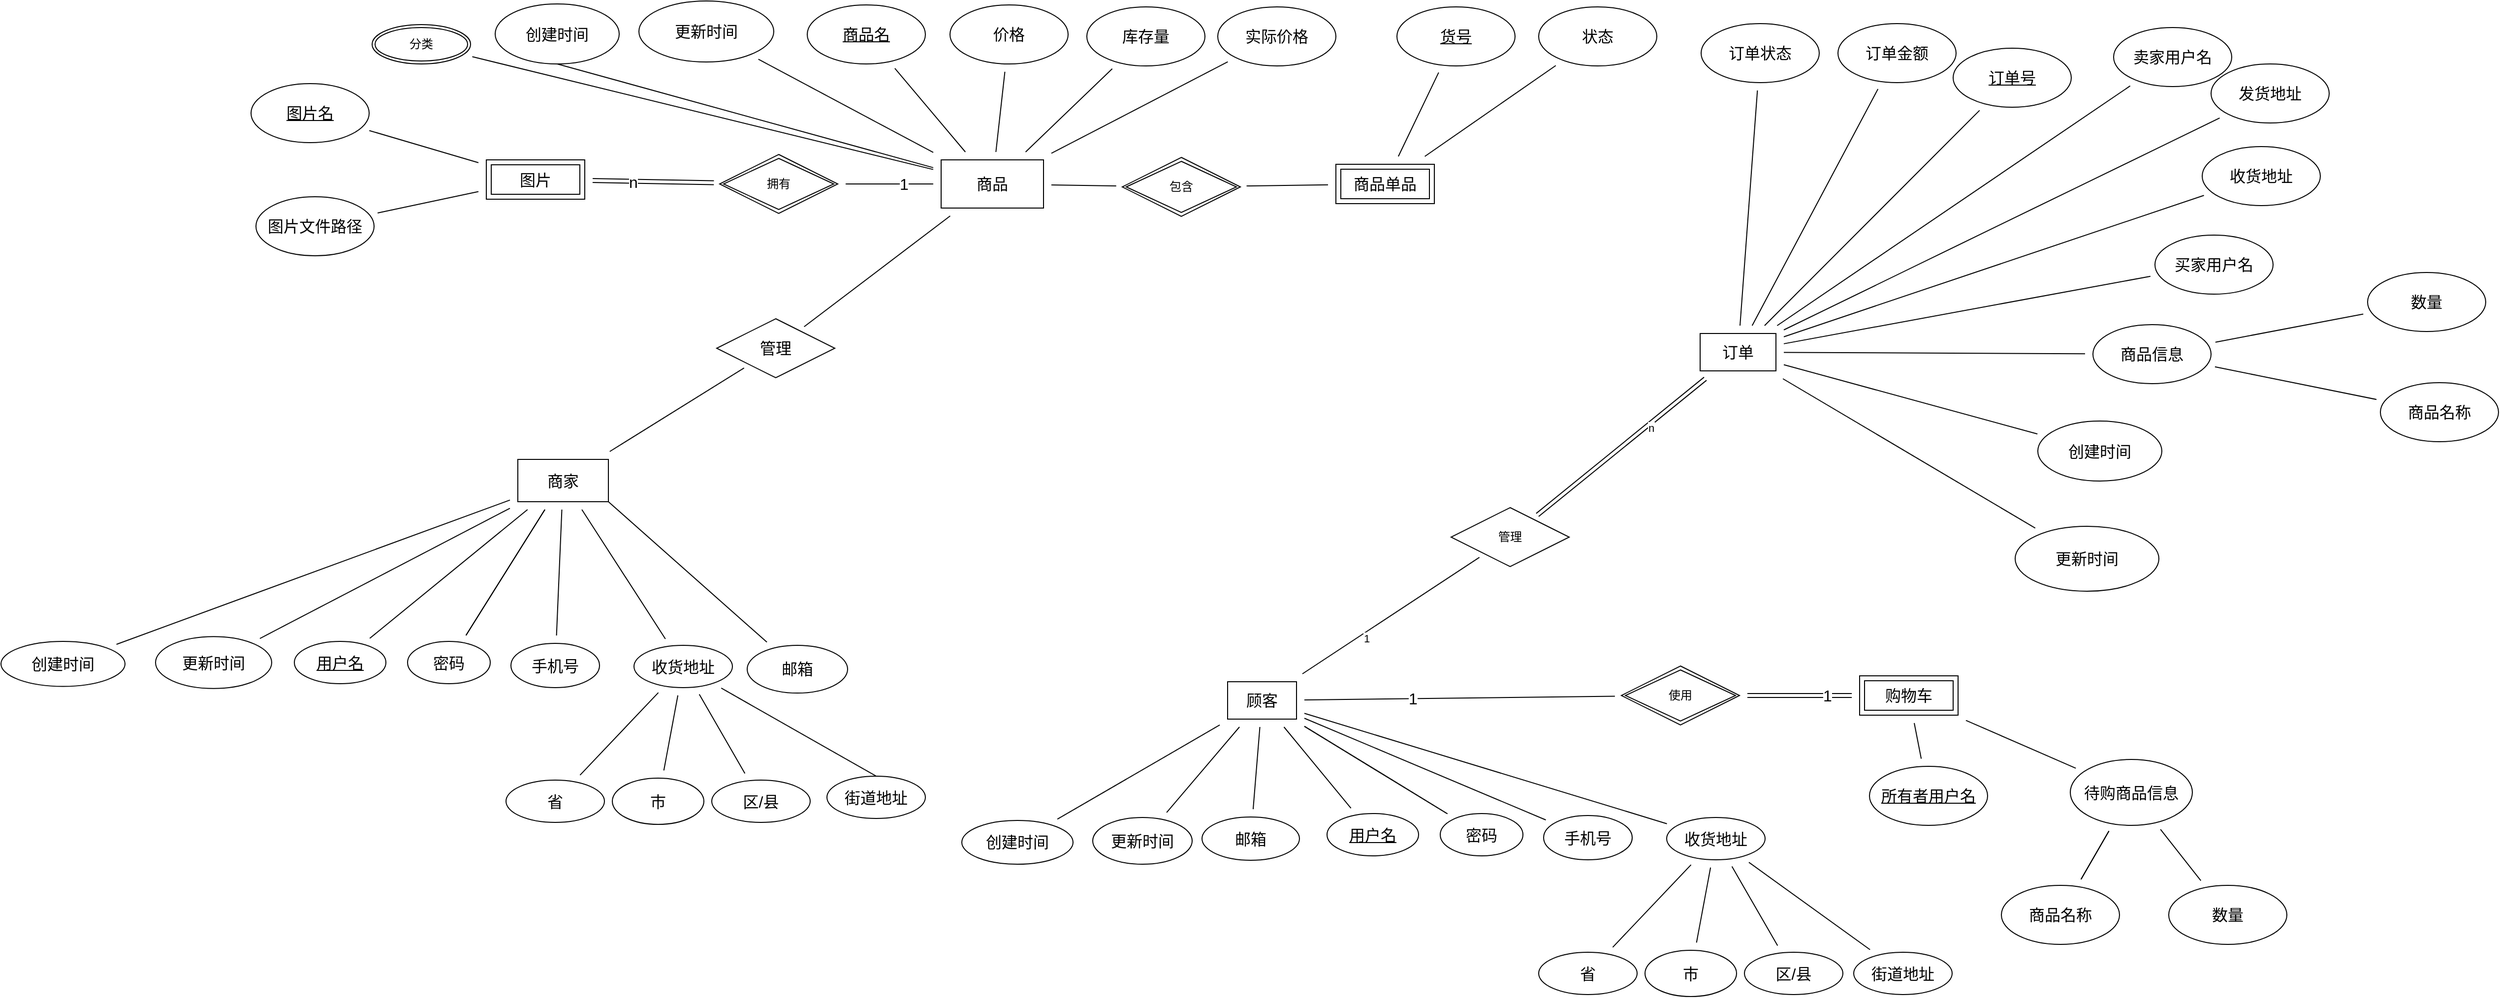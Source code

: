 <mxfile version="20.5.3" type="github">
  <diagram id="BOre7gkhwZPCpXYbug6-" name="第 1 页">
    <mxGraphModel dx="3569" dy="2564" grid="0" gridSize="10" guides="1" tooltips="1" connect="1" arrows="1" fold="1" page="0" pageScale="1" pageWidth="3300" pageHeight="4681" math="0" shadow="0">
      <root>
        <mxCell id="0" />
        <mxCell id="1" parent="0" />
        <mxCell id="WfKO5eO7l7fBKgTfZoRR-6" value="" style="edgeStyle=none;curved=1;rounded=0;orthogonalLoop=1;jettySize=auto;html=1;fontSize=16;endArrow=none;startSize=14;endSize=14;sourcePerimeterSpacing=8;targetPerimeterSpacing=8;endFill=0;" parent="1" source="ZdJB38YBU0CB17zyYlZN-1" target="WfKO5eO7l7fBKgTfZoRR-5" edge="1">
          <mxGeometry relative="1" as="geometry" />
        </mxCell>
        <mxCell id="WfKO5eO7l7fBKgTfZoRR-10" value="" style="edgeStyle=none;curved=1;rounded=0;orthogonalLoop=1;jettySize=auto;html=1;fontSize=16;endArrow=none;endFill=0;startSize=14;endSize=14;sourcePerimeterSpacing=8;targetPerimeterSpacing=8;" parent="1" source="ZdJB38YBU0CB17zyYlZN-1" target="WfKO5eO7l7fBKgTfZoRR-9" edge="1">
          <mxGeometry relative="1" as="geometry" />
        </mxCell>
        <mxCell id="WfKO5eO7l7fBKgTfZoRR-13" value="" style="edgeStyle=none;curved=1;rounded=0;orthogonalLoop=1;jettySize=auto;html=1;fontSize=16;endArrow=none;endFill=0;startSize=14;endSize=14;sourcePerimeterSpacing=8;targetPerimeterSpacing=8;" parent="1" source="ZdJB38YBU0CB17zyYlZN-1" target="WfKO5eO7l7fBKgTfZoRR-9" edge="1">
          <mxGeometry relative="1" as="geometry" />
        </mxCell>
        <mxCell id="WfKO5eO7l7fBKgTfZoRR-28" value="" style="edgeStyle=none;curved=1;rounded=0;orthogonalLoop=1;jettySize=auto;html=1;fontSize=16;endArrow=none;endFill=0;startSize=14;endSize=14;sourcePerimeterSpacing=8;targetPerimeterSpacing=8;" parent="1" source="ZdJB38YBU0CB17zyYlZN-1" target="WfKO5eO7l7fBKgTfZoRR-27" edge="1">
          <mxGeometry relative="1" as="geometry" />
        </mxCell>
        <mxCell id="WfKO5eO7l7fBKgTfZoRR-48" style="edgeStyle=none;curved=1;rounded=0;orthogonalLoop=1;jettySize=auto;html=1;fontSize=16;endArrow=none;endFill=0;startSize=14;endSize=14;sourcePerimeterSpacing=8;targetPerimeterSpacing=8;" parent="1" source="ZdJB38YBU0CB17zyYlZN-1" target="8uNDc5nU4BZM-pc_ALD8-1" edge="1">
          <mxGeometry relative="1" as="geometry">
            <mxPoint x="891.053" y="-280.411" as="targetPoint" />
          </mxGeometry>
        </mxCell>
        <mxCell id="WfKO5eO7l7fBKgTfZoRR-50" value="1" style="edgeLabel;html=1;align=center;verticalAlign=middle;resizable=0;points=[];fontSize=16;" parent="WfKO5eO7l7fBKgTfZoRR-48" vertex="1" connectable="0">
          <mxGeometry x="-0.306" relative="1" as="geometry">
            <mxPoint as="offset" />
          </mxGeometry>
        </mxCell>
        <mxCell id="WfKO5eO7l7fBKgTfZoRR-97" value="" style="edgeStyle=none;curved=1;rounded=0;orthogonalLoop=1;jettySize=auto;html=1;fontSize=16;endArrow=none;endFill=0;startSize=14;endSize=14;sourcePerimeterSpacing=8;targetPerimeterSpacing=8;" parent="1" source="ZdJB38YBU0CB17zyYlZN-1" target="WfKO5eO7l7fBKgTfZoRR-96" edge="1">
          <mxGeometry relative="1" as="geometry" />
        </mxCell>
        <mxCell id="WfKO5eO7l7fBKgTfZoRR-112" style="edgeStyle=none;curved=1;rounded=0;orthogonalLoop=1;jettySize=auto;html=1;fontSize=16;endArrow=none;endFill=0;startSize=14;endSize=14;sourcePerimeterSpacing=8;targetPerimeterSpacing=8;" parent="1" source="ZdJB38YBU0CB17zyYlZN-1" target="WfKO5eO7l7fBKgTfZoRR-105" edge="1">
          <mxGeometry relative="1" as="geometry" />
        </mxCell>
        <mxCell id="WfKO5eO7l7fBKgTfZoRR-113" style="edgeStyle=none;curved=1;rounded=0;orthogonalLoop=1;jettySize=auto;html=1;fontSize=16;endArrow=none;endFill=0;startSize=14;endSize=14;sourcePerimeterSpacing=8;targetPerimeterSpacing=8;" parent="1" source="ZdJB38YBU0CB17zyYlZN-1" target="WfKO5eO7l7fBKgTfZoRR-104" edge="1">
          <mxGeometry relative="1" as="geometry" />
        </mxCell>
        <mxCell id="8uNDc5nU4BZM-pc_ALD8-7" style="edgeStyle=none;curved=1;rounded=0;orthogonalLoop=1;jettySize=auto;html=1;endArrow=none;endFill=0;startSize=14;endSize=14;sourcePerimeterSpacing=8;targetPerimeterSpacing=8;" edge="1" parent="1" source="ZdJB38YBU0CB17zyYlZN-1" target="8uNDc5nU4BZM-pc_ALD8-6">
          <mxGeometry relative="1" as="geometry" />
        </mxCell>
        <mxCell id="8uNDc5nU4BZM-pc_ALD8-9" value="1" style="edgeLabel;html=1;align=center;verticalAlign=middle;resizable=0;points=[];" vertex="1" connectable="0" parent="8uNDc5nU4BZM-pc_ALD8-7">
          <mxGeometry x="-0.31" y="-4" relative="1" as="geometry">
            <mxPoint y="1" as="offset" />
          </mxGeometry>
        </mxCell>
        <mxCell id="ZdJB38YBU0CB17zyYlZN-1" value="&lt;font style=&quot;font-size: 16px;&quot;&gt;顾客&lt;/font&gt;" style="rounded=0;whiteSpace=wrap;html=1;" parent="1" vertex="1">
          <mxGeometry x="468" y="-296" width="70" height="38" as="geometry" />
        </mxCell>
        <mxCell id="WfKO5eO7l7fBKgTfZoRR-5" value="&lt;u&gt;用户名&lt;/u&gt;" style="ellipse;whiteSpace=wrap;html=1;fontSize=16;" parent="1" vertex="1">
          <mxGeometry x="569" y="-162" width="93" height="43" as="geometry" />
        </mxCell>
        <mxCell id="WfKO5eO7l7fBKgTfZoRR-9" value="密码" style="ellipse;whiteSpace=wrap;html=1;fontSize=16;" parent="1" vertex="1">
          <mxGeometry x="684" y="-162" width="84" height="43" as="geometry" />
        </mxCell>
        <mxCell id="WfKO5eO7l7fBKgTfZoRR-18" style="edgeStyle=none;curved=1;rounded=0;orthogonalLoop=1;jettySize=auto;html=1;fontSize=16;endArrow=none;endFill=0;startSize=14;endSize=14;sourcePerimeterSpacing=8;targetPerimeterSpacing=8;" parent="1" source="WfKO5eO7l7fBKgTfZoRR-14" target="WfKO5eO7l7fBKgTfZoRR-17" edge="1">
          <mxGeometry relative="1" as="geometry" />
        </mxCell>
        <mxCell id="WfKO5eO7l7fBKgTfZoRR-22" value="" style="edgeStyle=none;curved=1;rounded=0;orthogonalLoop=1;jettySize=auto;html=1;fontSize=16;endArrow=none;endFill=0;startSize=14;endSize=14;sourcePerimeterSpacing=8;targetPerimeterSpacing=8;" parent="1" source="WfKO5eO7l7fBKgTfZoRR-14" target="WfKO5eO7l7fBKgTfZoRR-21" edge="1">
          <mxGeometry relative="1" as="geometry" />
        </mxCell>
        <mxCell id="WfKO5eO7l7fBKgTfZoRR-24" style="edgeStyle=none;curved=1;rounded=0;orthogonalLoop=1;jettySize=auto;html=1;fontSize=16;endArrow=none;endFill=0;startSize=14;endSize=14;sourcePerimeterSpacing=8;targetPerimeterSpacing=8;" parent="1" source="WfKO5eO7l7fBKgTfZoRR-14" target="WfKO5eO7l7fBKgTfZoRR-23" edge="1">
          <mxGeometry relative="1" as="geometry" />
        </mxCell>
        <mxCell id="WfKO5eO7l7fBKgTfZoRR-26" style="edgeStyle=none;curved=1;rounded=0;orthogonalLoop=1;jettySize=auto;html=1;fontSize=16;endArrow=none;endFill=0;startSize=14;endSize=14;sourcePerimeterSpacing=8;targetPerimeterSpacing=8;" parent="1" source="WfKO5eO7l7fBKgTfZoRR-14" target="WfKO5eO7l7fBKgTfZoRR-25" edge="1">
          <mxGeometry relative="1" as="geometry" />
        </mxCell>
        <mxCell id="WfKO5eO7l7fBKgTfZoRR-14" value="收货地址" style="ellipse;whiteSpace=wrap;html=1;fontSize=16;" parent="1" vertex="1">
          <mxGeometry x="914" y="-158" width="100" height="43" as="geometry" />
        </mxCell>
        <mxCell id="WfKO5eO7l7fBKgTfZoRR-16" value="" style="edgeStyle=none;orthogonalLoop=1;jettySize=auto;html=1;rounded=0;fontSize=16;endArrow=none;endFill=0;startSize=14;endSize=14;sourcePerimeterSpacing=8;targetPerimeterSpacing=8;curved=1;" parent="1" source="ZdJB38YBU0CB17zyYlZN-1" target="WfKO5eO7l7fBKgTfZoRR-14" edge="1">
          <mxGeometry width="140" relative="1" as="geometry">
            <mxPoint x="647" y="-185" as="sourcePoint" />
            <mxPoint x="787" y="-185" as="targetPoint" />
            <Array as="points" />
          </mxGeometry>
        </mxCell>
        <mxCell id="WfKO5eO7l7fBKgTfZoRR-17" value="省" style="ellipse;whiteSpace=wrap;html=1;fontSize=16;" parent="1" vertex="1">
          <mxGeometry x="784" y="-21" width="100" height="43" as="geometry" />
        </mxCell>
        <mxCell id="WfKO5eO7l7fBKgTfZoRR-21" value="市" style="ellipse;whiteSpace=wrap;html=1;fontSize=16;" parent="1" vertex="1">
          <mxGeometry x="892" y="-23" width="93" height="47" as="geometry" />
        </mxCell>
        <mxCell id="WfKO5eO7l7fBKgTfZoRR-23" value="区/县" style="ellipse;whiteSpace=wrap;html=1;fontSize=16;" parent="1" vertex="1">
          <mxGeometry x="993" y="-21" width="100" height="43" as="geometry" />
        </mxCell>
        <mxCell id="WfKO5eO7l7fBKgTfZoRR-25" value="街道地址" style="ellipse;whiteSpace=wrap;html=1;fontSize=16;" parent="1" vertex="1">
          <mxGeometry x="1104" y="-21" width="100" height="43" as="geometry" />
        </mxCell>
        <mxCell id="WfKO5eO7l7fBKgTfZoRR-27" value="手机号" style="ellipse;whiteSpace=wrap;html=1;fontSize=16;" parent="1" vertex="1">
          <mxGeometry x="789" y="-160" width="90" height="45" as="geometry" />
        </mxCell>
        <mxCell id="WfKO5eO7l7fBKgTfZoRR-32" value="" style="edgeStyle=none;curved=1;rounded=0;orthogonalLoop=1;jettySize=auto;html=1;fontSize=16;endArrow=none;endFill=0;startSize=14;endSize=14;sourcePerimeterSpacing=8;targetPerimeterSpacing=8;" parent="1" source="WfKO5eO7l7fBKgTfZoRR-46" target="WfKO5eO7l7fBKgTfZoRR-31" edge="1">
          <mxGeometry relative="1" as="geometry">
            <mxPoint x="1268.475" y="-260" as="sourcePoint" />
          </mxGeometry>
        </mxCell>
        <mxCell id="WfKO5eO7l7fBKgTfZoRR-37" value="" style="edgeStyle=none;curved=1;rounded=0;orthogonalLoop=1;jettySize=auto;html=1;fontSize=16;endArrow=none;endFill=0;startSize=14;endSize=14;sourcePerimeterSpacing=8;targetPerimeterSpacing=8;" parent="1" source="WfKO5eO7l7fBKgTfZoRR-31" target="WfKO5eO7l7fBKgTfZoRR-36" edge="1">
          <mxGeometry relative="1" as="geometry" />
        </mxCell>
        <mxCell id="WfKO5eO7l7fBKgTfZoRR-38" value="" style="edgeStyle=none;curved=1;rounded=0;orthogonalLoop=1;jettySize=auto;html=1;fontSize=16;endArrow=none;endFill=0;startSize=14;endSize=14;sourcePerimeterSpacing=8;targetPerimeterSpacing=8;" parent="1" source="WfKO5eO7l7fBKgTfZoRR-31" target="WfKO5eO7l7fBKgTfZoRR-36" edge="1">
          <mxGeometry relative="1" as="geometry" />
        </mxCell>
        <mxCell id="WfKO5eO7l7fBKgTfZoRR-40" value="" style="edgeStyle=none;curved=1;rounded=0;orthogonalLoop=1;jettySize=auto;html=1;fontSize=16;endArrow=none;endFill=0;startSize=14;endSize=14;sourcePerimeterSpacing=8;targetPerimeterSpacing=8;" parent="1" source="WfKO5eO7l7fBKgTfZoRR-31" target="WfKO5eO7l7fBKgTfZoRR-39" edge="1">
          <mxGeometry relative="1" as="geometry" />
        </mxCell>
        <mxCell id="WfKO5eO7l7fBKgTfZoRR-31" value="待购商品信息" style="ellipse;whiteSpace=wrap;html=1;fontSize=16;" parent="1" vertex="1">
          <mxGeometry x="1324" y="-217" width="124" height="67" as="geometry" />
        </mxCell>
        <mxCell id="WfKO5eO7l7fBKgTfZoRR-35" value="" style="edgeStyle=none;curved=1;rounded=0;orthogonalLoop=1;jettySize=auto;html=1;fontSize=16;endArrow=none;endFill=0;startSize=14;endSize=14;sourcePerimeterSpacing=8;targetPerimeterSpacing=8;" parent="1" source="WfKO5eO7l7fBKgTfZoRR-33" target="WfKO5eO7l7fBKgTfZoRR-34" edge="1">
          <mxGeometry relative="1" as="geometry" />
        </mxCell>
        <mxCell id="WfKO5eO7l7fBKgTfZoRR-42" value="" style="edgeStyle=none;curved=1;rounded=0;orthogonalLoop=1;jettySize=auto;html=1;fontSize=16;endArrow=none;endFill=0;startSize=14;endSize=14;sourcePerimeterSpacing=8;targetPerimeterSpacing=8;" parent="1" source="WfKO5eO7l7fBKgTfZoRR-33" target="WfKO5eO7l7fBKgTfZoRR-41" edge="1">
          <mxGeometry relative="1" as="geometry" />
        </mxCell>
        <mxCell id="WfKO5eO7l7fBKgTfZoRR-44" value="" style="edgeStyle=none;curved=1;rounded=0;orthogonalLoop=1;jettySize=auto;html=1;fontSize=16;endArrow=none;endFill=0;startSize=14;endSize=14;sourcePerimeterSpacing=8;targetPerimeterSpacing=8;" parent="1" source="WfKO5eO7l7fBKgTfZoRR-33" target="WfKO5eO7l7fBKgTfZoRR-43" edge="1">
          <mxGeometry relative="1" as="geometry" />
        </mxCell>
        <mxCell id="WfKO5eO7l7fBKgTfZoRR-114" style="edgeStyle=none;curved=1;rounded=0;orthogonalLoop=1;jettySize=auto;html=1;fontSize=16;endArrow=none;endFill=0;startSize=14;endSize=14;sourcePerimeterSpacing=8;targetPerimeterSpacing=8;" parent="1" source="WfKO5eO7l7fBKgTfZoRR-33" target="WfKO5eO7l7fBKgTfZoRR-109" edge="1">
          <mxGeometry relative="1" as="geometry" />
        </mxCell>
        <mxCell id="WfKO5eO7l7fBKgTfZoRR-115" style="edgeStyle=none;curved=1;rounded=0;orthogonalLoop=1;jettySize=auto;html=1;entryX=0.5;entryY=1;entryDx=0;entryDy=0;fontSize=16;endArrow=none;endFill=0;startSize=14;endSize=14;sourcePerimeterSpacing=8;targetPerimeterSpacing=8;" parent="1" source="WfKO5eO7l7fBKgTfZoRR-33" target="WfKO5eO7l7fBKgTfZoRR-108" edge="1">
          <mxGeometry relative="1" as="geometry" />
        </mxCell>
        <mxCell id="WfKO5eO7l7fBKgTfZoRR-124" style="edgeStyle=none;curved=1;rounded=0;orthogonalLoop=1;jettySize=auto;html=1;fontSize=16;endArrow=none;endFill=0;startSize=14;endSize=14;sourcePerimeterSpacing=8;targetPerimeterSpacing=8;" parent="1" source="WfKO5eO7l7fBKgTfZoRR-33" target="8uNDc5nU4BZM-pc_ALD8-2" edge="1">
          <mxGeometry relative="1" as="geometry">
            <mxPoint x="61.728" y="-805.231" as="targetPoint" />
          </mxGeometry>
        </mxCell>
        <mxCell id="WfKO5eO7l7fBKgTfZoRR-131" value="1" style="edgeLabel;html=1;align=center;verticalAlign=middle;resizable=0;points=[];fontSize=16;" parent="WfKO5eO7l7fBKgTfZoRR-124" vertex="1" connectable="0">
          <mxGeometry x="-0.369" y="-9" relative="1" as="geometry">
            <mxPoint x="-2" y="9" as="offset" />
          </mxGeometry>
        </mxCell>
        <mxCell id="WfKO5eO7l7fBKgTfZoRR-138" style="edgeStyle=none;curved=1;rounded=0;orthogonalLoop=1;jettySize=auto;html=1;fontSize=16;endArrow=none;endFill=0;startSize=14;endSize=14;sourcePerimeterSpacing=8;targetPerimeterSpacing=8;" parent="1" source="WfKO5eO7l7fBKgTfZoRR-33" target="WfKO5eO7l7fBKgTfZoRR-137" edge="1">
          <mxGeometry relative="1" as="geometry" />
        </mxCell>
        <mxCell id="WfKO5eO7l7fBKgTfZoRR-140" style="edgeStyle=none;curved=1;rounded=0;orthogonalLoop=1;jettySize=auto;html=1;fontSize=16;endArrow=none;endFill=0;startSize=14;endSize=14;sourcePerimeterSpacing=8;targetPerimeterSpacing=8;" parent="1" source="WfKO5eO7l7fBKgTfZoRR-33" target="8uNDc5nU4BZM-pc_ALD8-3" edge="1">
          <mxGeometry relative="1" as="geometry">
            <mxPoint x="365.327" y="-799.3" as="targetPoint" />
          </mxGeometry>
        </mxCell>
        <mxCell id="WfKO5eO7l7fBKgTfZoRR-151" style="edgeStyle=none;curved=1;rounded=0;orthogonalLoop=1;jettySize=auto;html=1;fontSize=16;endArrow=none;endFill=0;sourcePerimeterSpacing=8;targetPerimeterSpacing=8;" parent="1" source="WfKO5eO7l7fBKgTfZoRR-33" target="WfKO5eO7l7fBKgTfZoRR-150" edge="1">
          <mxGeometry relative="1" as="geometry" />
        </mxCell>
        <mxCell id="WfKO5eO7l7fBKgTfZoRR-33" value="商品" style="rounded=0;whiteSpace=wrap;html=1;fontSize=16;" parent="1" vertex="1">
          <mxGeometry x="177" y="-826.5" width="104" height="49" as="geometry" />
        </mxCell>
        <mxCell id="WfKO5eO7l7fBKgTfZoRR-34" value="商品名" style="ellipse;whiteSpace=wrap;html=1;fontSize=16;fontStyle=4" parent="1" vertex="1">
          <mxGeometry x="41" y="-984" width="120" height="60" as="geometry" />
        </mxCell>
        <mxCell id="WfKO5eO7l7fBKgTfZoRR-36" value="商品名称" style="ellipse;whiteSpace=wrap;html=1;fontSize=16;" parent="1" vertex="1">
          <mxGeometry x="1254" y="-89" width="120" height="60" as="geometry" />
        </mxCell>
        <mxCell id="WfKO5eO7l7fBKgTfZoRR-39" value="数量" style="ellipse;whiteSpace=wrap;html=1;fontSize=16;" parent="1" vertex="1">
          <mxGeometry x="1424" y="-89" width="120" height="60" as="geometry" />
        </mxCell>
        <mxCell id="WfKO5eO7l7fBKgTfZoRR-41" value="价格" style="ellipse;whiteSpace=wrap;html=1;fontSize=16;" parent="1" vertex="1">
          <mxGeometry x="186" y="-984" width="120" height="60" as="geometry" />
        </mxCell>
        <mxCell id="WfKO5eO7l7fBKgTfZoRR-43" value="库存量" style="ellipse;whiteSpace=wrap;html=1;fontSize=16;" parent="1" vertex="1">
          <mxGeometry x="325" y="-982" width="120" height="60" as="geometry" />
        </mxCell>
        <mxCell id="WfKO5eO7l7fBKgTfZoRR-119" value="" style="edgeStyle=none;curved=1;rounded=0;orthogonalLoop=1;jettySize=auto;html=1;fontSize=16;endArrow=none;endFill=0;startSize=14;endSize=14;sourcePerimeterSpacing=8;targetPerimeterSpacing=8;" parent="1" source="WfKO5eO7l7fBKgTfZoRR-46" target="WfKO5eO7l7fBKgTfZoRR-118" edge="1">
          <mxGeometry relative="1" as="geometry" />
        </mxCell>
        <mxCell id="WfKO5eO7l7fBKgTfZoRR-46" value="购物车" style="shape=ext;margin=3;double=1;whiteSpace=wrap;html=1;align=center;fontSize=16;fillColor=#FFFFFF;" parent="1" vertex="1">
          <mxGeometry x="1110" y="-302" width="100" height="40" as="geometry" />
        </mxCell>
        <mxCell id="WfKO5eO7l7fBKgTfZoRR-49" style="edgeStyle=none;curved=1;rounded=0;orthogonalLoop=1;jettySize=auto;html=1;fontSize=16;endArrow=none;endFill=0;sourcePerimeterSpacing=8;targetPerimeterSpacing=8;shape=link;" parent="1" source="8uNDc5nU4BZM-pc_ALD8-1" target="WfKO5eO7l7fBKgTfZoRR-46" edge="1">
          <mxGeometry relative="1" as="geometry">
            <mxPoint x="1025.403" y="-281.334" as="sourcePoint" />
          </mxGeometry>
        </mxCell>
        <mxCell id="WfKO5eO7l7fBKgTfZoRR-51" value="1" style="edgeLabel;html=1;align=center;verticalAlign=middle;resizable=0;points=[];fontSize=16;" parent="WfKO5eO7l7fBKgTfZoRR-49" vertex="1" connectable="0">
          <mxGeometry x="0.532" relative="1" as="geometry">
            <mxPoint as="offset" />
          </mxGeometry>
        </mxCell>
        <mxCell id="WfKO5eO7l7fBKgTfZoRR-56" value="" style="edgeStyle=none;curved=1;rounded=0;orthogonalLoop=1;jettySize=auto;html=1;fontSize=16;endArrow=none;endFill=0;startSize=14;endSize=14;sourcePerimeterSpacing=8;targetPerimeterSpacing=8;" parent="1" source="WfKO5eO7l7fBKgTfZoRR-52" target="WfKO5eO7l7fBKgTfZoRR-55" edge="1">
          <mxGeometry relative="1" as="geometry" />
        </mxCell>
        <mxCell id="WfKO5eO7l7fBKgTfZoRR-77" value="" style="edgeStyle=none;curved=1;rounded=0;orthogonalLoop=1;jettySize=auto;html=1;fontSize=16;endArrow=none;endFill=0;startSize=14;endSize=14;sourcePerimeterSpacing=8;targetPerimeterSpacing=8;" parent="1" source="WfKO5eO7l7fBKgTfZoRR-52" target="WfKO5eO7l7fBKgTfZoRR-76" edge="1">
          <mxGeometry relative="1" as="geometry" />
        </mxCell>
        <mxCell id="WfKO5eO7l7fBKgTfZoRR-79" value="" style="edgeStyle=none;curved=1;rounded=0;orthogonalLoop=1;jettySize=auto;html=1;fontSize=16;endArrow=none;endFill=0;startSize=14;endSize=14;sourcePerimeterSpacing=8;targetPerimeterSpacing=8;" parent="1" source="WfKO5eO7l7fBKgTfZoRR-52" target="WfKO5eO7l7fBKgTfZoRR-78" edge="1">
          <mxGeometry relative="1" as="geometry" />
        </mxCell>
        <mxCell id="WfKO5eO7l7fBKgTfZoRR-81" value="" style="edgeStyle=none;curved=1;rounded=0;orthogonalLoop=1;jettySize=auto;html=1;fontSize=16;endArrow=none;endFill=0;startSize=14;endSize=14;sourcePerimeterSpacing=8;targetPerimeterSpacing=8;" parent="1" source="WfKO5eO7l7fBKgTfZoRR-52" target="WfKO5eO7l7fBKgTfZoRR-80" edge="1">
          <mxGeometry relative="1" as="geometry" />
        </mxCell>
        <mxCell id="WfKO5eO7l7fBKgTfZoRR-85" value="" style="edgeStyle=none;curved=1;rounded=0;orthogonalLoop=1;jettySize=auto;html=1;fontSize=16;endArrow=none;endFill=0;startSize=14;endSize=14;sourcePerimeterSpacing=8;targetPerimeterSpacing=8;" parent="1" source="WfKO5eO7l7fBKgTfZoRR-52" target="WfKO5eO7l7fBKgTfZoRR-84" edge="1">
          <mxGeometry relative="1" as="geometry" />
        </mxCell>
        <mxCell id="WfKO5eO7l7fBKgTfZoRR-88" style="edgeStyle=none;curved=1;rounded=0;orthogonalLoop=1;jettySize=auto;html=1;fontSize=16;endArrow=none;endFill=0;startSize=14;endSize=14;sourcePerimeterSpacing=8;targetPerimeterSpacing=8;" parent="1" source="WfKO5eO7l7fBKgTfZoRR-52" target="WfKO5eO7l7fBKgTfZoRR-87" edge="1">
          <mxGeometry relative="1" as="geometry" />
        </mxCell>
        <mxCell id="WfKO5eO7l7fBKgTfZoRR-99" style="edgeStyle=none;curved=1;rounded=0;orthogonalLoop=1;jettySize=auto;html=1;fontSize=16;endArrow=none;endFill=0;startSize=14;endSize=14;sourcePerimeterSpacing=8;targetPerimeterSpacing=8;" parent="1" source="WfKO5eO7l7fBKgTfZoRR-52" target="WfKO5eO7l7fBKgTfZoRR-98" edge="1">
          <mxGeometry relative="1" as="geometry" />
        </mxCell>
        <mxCell id="WfKO5eO7l7fBKgTfZoRR-101" value="" style="edgeStyle=none;curved=1;rounded=0;orthogonalLoop=1;jettySize=auto;html=1;fontSize=16;endArrow=none;endFill=0;startSize=14;endSize=14;sourcePerimeterSpacing=8;targetPerimeterSpacing=8;" parent="1" source="WfKO5eO7l7fBKgTfZoRR-52" target="WfKO5eO7l7fBKgTfZoRR-100" edge="1">
          <mxGeometry relative="1" as="geometry" />
        </mxCell>
        <mxCell id="WfKO5eO7l7fBKgTfZoRR-116" style="edgeStyle=none;curved=1;rounded=0;orthogonalLoop=1;jettySize=auto;html=1;fontSize=16;endArrow=none;endFill=0;startSize=14;endSize=14;sourcePerimeterSpacing=8;targetPerimeterSpacing=8;" parent="1" source="WfKO5eO7l7fBKgTfZoRR-52" target="WfKO5eO7l7fBKgTfZoRR-106" edge="1">
          <mxGeometry relative="1" as="geometry" />
        </mxCell>
        <mxCell id="WfKO5eO7l7fBKgTfZoRR-117" style="edgeStyle=none;curved=1;rounded=0;orthogonalLoop=1;jettySize=auto;html=1;fontSize=16;endArrow=none;endFill=0;startSize=14;endSize=14;sourcePerimeterSpacing=8;targetPerimeterSpacing=8;" parent="1" source="WfKO5eO7l7fBKgTfZoRR-52" target="WfKO5eO7l7fBKgTfZoRR-107" edge="1">
          <mxGeometry relative="1" as="geometry" />
        </mxCell>
        <mxCell id="8uNDc5nU4BZM-pc_ALD8-8" style="edgeStyle=none;curved=1;rounded=0;orthogonalLoop=1;jettySize=auto;html=1;endArrow=none;endFill=0;sourcePerimeterSpacing=8;targetPerimeterSpacing=8;shape=link;" edge="1" parent="1" source="WfKO5eO7l7fBKgTfZoRR-52" target="8uNDc5nU4BZM-pc_ALD8-6">
          <mxGeometry relative="1" as="geometry" />
        </mxCell>
        <mxCell id="8uNDc5nU4BZM-pc_ALD8-10" value="n" style="edgeLabel;html=1;align=center;verticalAlign=middle;resizable=0;points=[];" vertex="1" connectable="0" parent="8uNDc5nU4BZM-pc_ALD8-8">
          <mxGeometry x="-0.32" y="3" relative="1" as="geometry">
            <mxPoint as="offset" />
          </mxGeometry>
        </mxCell>
        <mxCell id="WfKO5eO7l7fBKgTfZoRR-52" value="订单" style="rounded=0;whiteSpace=wrap;html=1;fontSize=16;fillColor=#FFFFFF;" parent="1" vertex="1">
          <mxGeometry x="948" y="-650" width="77" height="38" as="geometry" />
        </mxCell>
        <mxCell id="WfKO5eO7l7fBKgTfZoRR-55" value="&lt;u&gt;订单号&lt;/u&gt;" style="ellipse;whiteSpace=wrap;html=1;fontSize=16;fillColor=#FFFFFF;" parent="1" vertex="1">
          <mxGeometry x="1205" y="-940" width="120" height="60" as="geometry" />
        </mxCell>
        <mxCell id="WfKO5eO7l7fBKgTfZoRR-95" style="edgeStyle=none;curved=1;rounded=0;orthogonalLoop=1;jettySize=auto;html=1;exitX=1;exitY=1;exitDx=0;exitDy=0;fontSize=16;endArrow=none;endFill=0;startSize=14;endSize=14;sourcePerimeterSpacing=8;targetPerimeterSpacing=8;" parent="1" source="WfKO5eO7l7fBKgTfZoRR-57" target="WfKO5eO7l7fBKgTfZoRR-94" edge="1">
          <mxGeometry relative="1" as="geometry" />
        </mxCell>
        <mxCell id="WfKO5eO7l7fBKgTfZoRR-110" style="edgeStyle=none;curved=1;rounded=0;orthogonalLoop=1;jettySize=auto;html=1;fontSize=16;endArrow=none;endFill=0;startSize=14;endSize=14;sourcePerimeterSpacing=8;targetPerimeterSpacing=8;" parent="1" source="WfKO5eO7l7fBKgTfZoRR-57" target="WfKO5eO7l7fBKgTfZoRR-103" edge="1">
          <mxGeometry relative="1" as="geometry" />
        </mxCell>
        <mxCell id="WfKO5eO7l7fBKgTfZoRR-111" style="edgeStyle=none;curved=1;rounded=0;orthogonalLoop=1;jettySize=auto;html=1;fontSize=16;endArrow=none;endFill=0;startSize=14;endSize=14;sourcePerimeterSpacing=8;targetPerimeterSpacing=8;" parent="1" source="WfKO5eO7l7fBKgTfZoRR-57" target="WfKO5eO7l7fBKgTfZoRR-102" edge="1">
          <mxGeometry relative="1" as="geometry" />
        </mxCell>
        <mxCell id="WfKO5eO7l7fBKgTfZoRR-57" value="商家" style="rounded=0;whiteSpace=wrap;html=1;fontSize=16;fillColor=#FFFFFF;" parent="1" vertex="1">
          <mxGeometry x="-253" y="-522" width="92" height="43" as="geometry" />
        </mxCell>
        <mxCell id="WfKO5eO7l7fBKgTfZoRR-58" value="" style="edgeStyle=none;curved=1;rounded=0;orthogonalLoop=1;jettySize=auto;html=1;fontSize=16;endArrow=none;startSize=14;endSize=14;sourcePerimeterSpacing=8;targetPerimeterSpacing=8;endFill=0;" parent="1" source="WfKO5eO7l7fBKgTfZoRR-57" target="WfKO5eO7l7fBKgTfZoRR-62" edge="1">
          <mxGeometry relative="1" as="geometry">
            <mxPoint x="-331.342" y="-429" as="sourcePoint" />
          </mxGeometry>
        </mxCell>
        <mxCell id="WfKO5eO7l7fBKgTfZoRR-59" value="" style="edgeStyle=none;curved=1;rounded=0;orthogonalLoop=1;jettySize=auto;html=1;fontSize=16;endArrow=none;endFill=0;startSize=14;endSize=14;sourcePerimeterSpacing=8;targetPerimeterSpacing=8;" parent="1" source="WfKO5eO7l7fBKgTfZoRR-57" target="WfKO5eO7l7fBKgTfZoRR-63" edge="1">
          <mxGeometry relative="1" as="geometry">
            <mxPoint x="-310.072" y="-429" as="sourcePoint" />
          </mxGeometry>
        </mxCell>
        <mxCell id="WfKO5eO7l7fBKgTfZoRR-60" value="" style="edgeStyle=none;curved=1;rounded=0;orthogonalLoop=1;jettySize=auto;html=1;fontSize=16;endArrow=none;endFill=0;startSize=14;endSize=14;sourcePerimeterSpacing=8;targetPerimeterSpacing=8;" parent="1" source="WfKO5eO7l7fBKgTfZoRR-57" target="WfKO5eO7l7fBKgTfZoRR-63" edge="1">
          <mxGeometry relative="1" as="geometry">
            <mxPoint x="-310.072" y="-429" as="sourcePoint" />
          </mxGeometry>
        </mxCell>
        <mxCell id="WfKO5eO7l7fBKgTfZoRR-61" value="" style="edgeStyle=none;curved=1;rounded=0;orthogonalLoop=1;jettySize=auto;html=1;fontSize=16;endArrow=none;endFill=0;startSize=14;endSize=14;sourcePerimeterSpacing=8;targetPerimeterSpacing=8;" parent="1" source="WfKO5eO7l7fBKgTfZoRR-57" target="WfKO5eO7l7fBKgTfZoRR-74" edge="1">
          <mxGeometry relative="1" as="geometry">
            <mxPoint x="-289.715" y="-429" as="sourcePoint" />
          </mxGeometry>
        </mxCell>
        <mxCell id="WfKO5eO7l7fBKgTfZoRR-62" value="&lt;u&gt;用户名&lt;/u&gt;" style="ellipse;whiteSpace=wrap;html=1;fontSize=16;" parent="1" vertex="1">
          <mxGeometry x="-480" y="-337" width="93" height="43" as="geometry" />
        </mxCell>
        <mxCell id="WfKO5eO7l7fBKgTfZoRR-63" value="密码" style="ellipse;whiteSpace=wrap;html=1;fontSize=16;" parent="1" vertex="1">
          <mxGeometry x="-365" y="-337" width="84" height="43" as="geometry" />
        </mxCell>
        <mxCell id="WfKO5eO7l7fBKgTfZoRR-64" style="edgeStyle=none;curved=1;rounded=0;orthogonalLoop=1;jettySize=auto;html=1;fontSize=16;endArrow=none;endFill=0;startSize=14;endSize=14;sourcePerimeterSpacing=8;targetPerimeterSpacing=8;" parent="1" source="WfKO5eO7l7fBKgTfZoRR-68" target="WfKO5eO7l7fBKgTfZoRR-70" edge="1">
          <mxGeometry relative="1" as="geometry" />
        </mxCell>
        <mxCell id="WfKO5eO7l7fBKgTfZoRR-65" value="" style="edgeStyle=none;curved=1;rounded=0;orthogonalLoop=1;jettySize=auto;html=1;fontSize=16;endArrow=none;endFill=0;startSize=14;endSize=14;sourcePerimeterSpacing=8;targetPerimeterSpacing=8;" parent="1" source="WfKO5eO7l7fBKgTfZoRR-68" target="WfKO5eO7l7fBKgTfZoRR-71" edge="1">
          <mxGeometry relative="1" as="geometry" />
        </mxCell>
        <mxCell id="WfKO5eO7l7fBKgTfZoRR-66" style="edgeStyle=none;curved=1;rounded=0;orthogonalLoop=1;jettySize=auto;html=1;fontSize=16;endArrow=none;endFill=0;startSize=14;endSize=14;sourcePerimeterSpacing=8;targetPerimeterSpacing=8;" parent="1" source="WfKO5eO7l7fBKgTfZoRR-68" target="WfKO5eO7l7fBKgTfZoRR-72" edge="1">
          <mxGeometry relative="1" as="geometry" />
        </mxCell>
        <mxCell id="WfKO5eO7l7fBKgTfZoRR-67" style="edgeStyle=none;curved=1;rounded=0;orthogonalLoop=1;jettySize=auto;html=1;fontSize=16;endArrow=none;endFill=0;startSize=14;endSize=14;sourcePerimeterSpacing=8;targetPerimeterSpacing=8;entryX=0.5;entryY=0;entryDx=0;entryDy=0;" parent="1" source="WfKO5eO7l7fBKgTfZoRR-68" target="WfKO5eO7l7fBKgTfZoRR-73" edge="1">
          <mxGeometry relative="1" as="geometry">
            <mxPoint x="71.462" y="-198.568" as="targetPoint" />
          </mxGeometry>
        </mxCell>
        <mxCell id="WfKO5eO7l7fBKgTfZoRR-68" value="收货地址" style="ellipse;whiteSpace=wrap;html=1;fontSize=16;" parent="1" vertex="1">
          <mxGeometry x="-135" y="-333" width="100" height="43" as="geometry" />
        </mxCell>
        <mxCell id="WfKO5eO7l7fBKgTfZoRR-69" value="" style="edgeStyle=none;orthogonalLoop=1;jettySize=auto;html=1;rounded=0;fontSize=16;endArrow=none;endFill=0;startSize=14;endSize=14;sourcePerimeterSpacing=8;targetPerimeterSpacing=8;curved=1;" parent="1" source="WfKO5eO7l7fBKgTfZoRR-57" target="WfKO5eO7l7fBKgTfZoRR-68" edge="1">
          <mxGeometry width="140" relative="1" as="geometry">
            <mxPoint x="-265.523" y="-429" as="sourcePoint" />
            <mxPoint x="-262" y="-360" as="targetPoint" />
            <Array as="points" />
          </mxGeometry>
        </mxCell>
        <mxCell id="WfKO5eO7l7fBKgTfZoRR-70" value="省" style="ellipse;whiteSpace=wrap;html=1;fontSize=16;" parent="1" vertex="1">
          <mxGeometry x="-265" y="-196" width="100" height="43" as="geometry" />
        </mxCell>
        <mxCell id="WfKO5eO7l7fBKgTfZoRR-71" value="市" style="ellipse;whiteSpace=wrap;html=1;fontSize=16;" parent="1" vertex="1">
          <mxGeometry x="-157" y="-198" width="93" height="47" as="geometry" />
        </mxCell>
        <mxCell id="WfKO5eO7l7fBKgTfZoRR-72" value="区/县" style="ellipse;whiteSpace=wrap;html=1;fontSize=16;" parent="1" vertex="1">
          <mxGeometry x="-56" y="-196" width="100" height="43" as="geometry" />
        </mxCell>
        <mxCell id="WfKO5eO7l7fBKgTfZoRR-73" value="街道地址" style="ellipse;whiteSpace=wrap;html=1;fontSize=16;" parent="1" vertex="1">
          <mxGeometry x="61" y="-200" width="100" height="43" as="geometry" />
        </mxCell>
        <mxCell id="WfKO5eO7l7fBKgTfZoRR-74" value="手机号" style="ellipse;whiteSpace=wrap;html=1;fontSize=16;" parent="1" vertex="1">
          <mxGeometry x="-260" y="-335" width="90" height="45" as="geometry" />
        </mxCell>
        <mxCell id="WfKO5eO7l7fBKgTfZoRR-143" value="" style="edgeStyle=none;curved=1;rounded=0;orthogonalLoop=1;jettySize=auto;html=1;fontSize=16;endArrow=none;endFill=0;startSize=14;endSize=14;sourcePerimeterSpacing=8;targetPerimeterSpacing=8;" parent="1" source="WfKO5eO7l7fBKgTfZoRR-144" target="WfKO5eO7l7fBKgTfZoRR-142" edge="1">
          <mxGeometry relative="1" as="geometry">
            <mxPoint x="165" y="-567.516" as="sourcePoint" />
          </mxGeometry>
        </mxCell>
        <mxCell id="WfKO5eO7l7fBKgTfZoRR-76" value="发货地址" style="ellipse;whiteSpace=wrap;html=1;fontSize=16;fillColor=#FFFFFF;" parent="1" vertex="1">
          <mxGeometry x="1467" y="-924" width="120" height="60" as="geometry" />
        </mxCell>
        <mxCell id="WfKO5eO7l7fBKgTfZoRR-78" value="收货地址" style="ellipse;whiteSpace=wrap;html=1;fontSize=16;fillColor=#FFFFFF;" parent="1" vertex="1">
          <mxGeometry x="1458" y="-840" width="120" height="60" as="geometry" />
        </mxCell>
        <mxCell id="WfKO5eO7l7fBKgTfZoRR-80" value="卖家用户名" style="ellipse;whiteSpace=wrap;html=1;fontSize=16;fillColor=#FFFFFF;" parent="1" vertex="1">
          <mxGeometry x="1368" y="-961" width="120" height="60" as="geometry" />
        </mxCell>
        <mxCell id="WfKO5eO7l7fBKgTfZoRR-84" value="买家用户名" style="ellipse;whiteSpace=wrap;html=1;fontSize=16;fillColor=#FFFFFF;" parent="1" vertex="1">
          <mxGeometry x="1410" y="-750" width="120" height="60" as="geometry" />
        </mxCell>
        <mxCell id="WfKO5eO7l7fBKgTfZoRR-87" value="商品信息" style="ellipse;whiteSpace=wrap;html=1;fontSize=16;fillColor=#FFFFFF;" parent="1" vertex="1">
          <mxGeometry x="1347" y="-659" width="120" height="60" as="geometry" />
        </mxCell>
        <mxCell id="WfKO5eO7l7fBKgTfZoRR-90" value="" style="edgeStyle=none;curved=1;rounded=0;orthogonalLoop=1;jettySize=auto;html=1;fontSize=16;endArrow=none;endFill=0;startSize=14;endSize=14;sourcePerimeterSpacing=8;targetPerimeterSpacing=8;" parent="1" source="WfKO5eO7l7fBKgTfZoRR-87" target="WfKO5eO7l7fBKgTfZoRR-92" edge="1">
          <mxGeometry relative="1" as="geometry">
            <mxPoint x="1529.897" y="-520.535" as="sourcePoint" />
          </mxGeometry>
        </mxCell>
        <mxCell id="WfKO5eO7l7fBKgTfZoRR-91" value="" style="edgeStyle=none;curved=1;rounded=0;orthogonalLoop=1;jettySize=auto;html=1;fontSize=16;endArrow=none;endFill=0;startSize=14;endSize=14;sourcePerimeterSpacing=8;targetPerimeterSpacing=8;" parent="1" source="WfKO5eO7l7fBKgTfZoRR-87" target="WfKO5eO7l7fBKgTfZoRR-93" edge="1">
          <mxGeometry relative="1" as="geometry">
            <mxPoint x="1582.225" y="-522.0" as="sourcePoint" />
          </mxGeometry>
        </mxCell>
        <mxCell id="WfKO5eO7l7fBKgTfZoRR-92" value="商品名称" style="ellipse;whiteSpace=wrap;html=1;fontSize=16;" parent="1" vertex="1">
          <mxGeometry x="1639" y="-600" width="120" height="60" as="geometry" />
        </mxCell>
        <mxCell id="WfKO5eO7l7fBKgTfZoRR-93" value="数量" style="ellipse;whiteSpace=wrap;html=1;fontSize=16;" parent="1" vertex="1">
          <mxGeometry x="1626" y="-712" width="120" height="60" as="geometry" />
        </mxCell>
        <mxCell id="WfKO5eO7l7fBKgTfZoRR-94" value="邮箱" style="ellipse;whiteSpace=wrap;html=1;fontSize=16;fillColor=#FFFFFF;" parent="1" vertex="1">
          <mxGeometry x="-20" y="-333" width="102" height="48.5" as="geometry" />
        </mxCell>
        <mxCell id="WfKO5eO7l7fBKgTfZoRR-96" value="邮箱" style="ellipse;whiteSpace=wrap;html=1;fontSize=16;fillColor=#FFFFFF;" parent="1" vertex="1">
          <mxGeometry x="442" y="-158.5" width="99" height="44" as="geometry" />
        </mxCell>
        <mxCell id="WfKO5eO7l7fBKgTfZoRR-98" value="订单金额" style="ellipse;whiteSpace=wrap;html=1;fontSize=16;fillColor=#FFFFFF;" parent="1" vertex="1">
          <mxGeometry x="1088" y="-965" width="120" height="60" as="geometry" />
        </mxCell>
        <mxCell id="WfKO5eO7l7fBKgTfZoRR-100" value="订单状态" style="ellipse;whiteSpace=wrap;html=1;fontSize=16;fillColor=#FFFFFF;" parent="1" vertex="1">
          <mxGeometry x="949" y="-965" width="120" height="60" as="geometry" />
        </mxCell>
        <mxCell id="WfKO5eO7l7fBKgTfZoRR-102" value="创建时间" style="ellipse;whiteSpace=wrap;html=1;fontSize=16;fillColor=#FFFFFF;" parent="1" vertex="1">
          <mxGeometry x="-778" y="-337" width="126" height="45.75" as="geometry" />
        </mxCell>
        <mxCell id="WfKO5eO7l7fBKgTfZoRR-103" value="更新时间" style="ellipse;whiteSpace=wrap;html=1;fontSize=16;fillColor=#FFFFFF;" parent="1" vertex="1">
          <mxGeometry x="-621" y="-341.87" width="118" height="52.75" as="geometry" />
        </mxCell>
        <mxCell id="WfKO5eO7l7fBKgTfZoRR-104" value="创建时间" style="ellipse;whiteSpace=wrap;html=1;fontSize=16;fillColor=#FFFFFF;" parent="1" vertex="1">
          <mxGeometry x="198" y="-155" width="113" height="44.5" as="geometry" />
        </mxCell>
        <mxCell id="WfKO5eO7l7fBKgTfZoRR-105" value="更新时间" style="ellipse;whiteSpace=wrap;html=1;fontSize=16;fillColor=#FFFFFF;" parent="1" vertex="1">
          <mxGeometry x="331" y="-158" width="101" height="47.5" as="geometry" />
        </mxCell>
        <mxCell id="WfKO5eO7l7fBKgTfZoRR-106" value="创建时间" style="ellipse;whiteSpace=wrap;html=1;fontSize=16;fillColor=#FFFFFF;" parent="1" vertex="1">
          <mxGeometry x="1291" y="-561" width="126" height="61" as="geometry" />
        </mxCell>
        <mxCell id="WfKO5eO7l7fBKgTfZoRR-107" value="更新时间" style="ellipse;whiteSpace=wrap;html=1;fontSize=16;fillColor=#FFFFFF;" parent="1" vertex="1">
          <mxGeometry x="1268" y="-454" width="146" height="66" as="geometry" />
        </mxCell>
        <mxCell id="WfKO5eO7l7fBKgTfZoRR-108" value="创建时间" style="ellipse;whiteSpace=wrap;html=1;fontSize=16;fillColor=#FFFFFF;" parent="1" vertex="1">
          <mxGeometry x="-276" y="-985" width="126" height="61" as="geometry" />
        </mxCell>
        <mxCell id="WfKO5eO7l7fBKgTfZoRR-109" value="更新时间" style="ellipse;whiteSpace=wrap;html=1;fontSize=16;fillColor=#FFFFFF;" parent="1" vertex="1">
          <mxGeometry x="-130" y="-988" width="137" height="62" as="geometry" />
        </mxCell>
        <mxCell id="WfKO5eO7l7fBKgTfZoRR-118" value="&lt;u&gt;所有者用户名&lt;/u&gt;" style="ellipse;whiteSpace=wrap;html=1;fontSize=16;fillColor=#FFFFFF;" parent="1" vertex="1">
          <mxGeometry x="1120" y="-210" width="120" height="60" as="geometry" />
        </mxCell>
        <mxCell id="WfKO5eO7l7fBKgTfZoRR-127" style="edgeStyle=none;curved=1;rounded=0;orthogonalLoop=1;jettySize=auto;html=1;fontSize=16;endArrow=none;endFill=0;startSize=14;endSize=14;sourcePerimeterSpacing=8;targetPerimeterSpacing=8;" parent="1" source="WfKO5eO7l7fBKgTfZoRR-120" target="WfKO5eO7l7fBKgTfZoRR-126" edge="1">
          <mxGeometry relative="1" as="geometry" />
        </mxCell>
        <mxCell id="WfKO5eO7l7fBKgTfZoRR-129" value="" style="edgeStyle=none;curved=1;rounded=0;orthogonalLoop=1;jettySize=auto;html=1;fontSize=16;endArrow=none;endFill=0;startSize=14;endSize=14;sourcePerimeterSpacing=8;targetPerimeterSpacing=8;" parent="1" source="WfKO5eO7l7fBKgTfZoRR-120" target="WfKO5eO7l7fBKgTfZoRR-128" edge="1">
          <mxGeometry relative="1" as="geometry" />
        </mxCell>
        <mxCell id="WfKO5eO7l7fBKgTfZoRR-120" value="图片" style="shape=ext;margin=3;double=1;whiteSpace=wrap;html=1;align=center;fontSize=16;fillColor=#FFFFFF;" parent="1" vertex="1">
          <mxGeometry x="-285" y="-826.5" width="100" height="40" as="geometry" />
        </mxCell>
        <mxCell id="WfKO5eO7l7fBKgTfZoRR-146" style="edgeStyle=none;shape=link;curved=1;rounded=0;orthogonalLoop=1;jettySize=auto;html=1;fontSize=16;endArrow=none;endFill=0;sourcePerimeterSpacing=8;targetPerimeterSpacing=8;" parent="1" source="8uNDc5nU4BZM-pc_ALD8-2" target="WfKO5eO7l7fBKgTfZoRR-120" edge="1">
          <mxGeometry relative="1" as="geometry">
            <mxPoint x="-72" y="-806.5" as="sourcePoint" />
          </mxGeometry>
        </mxCell>
        <mxCell id="WfKO5eO7l7fBKgTfZoRR-147" value="n" style="edgeLabel;html=1;align=center;verticalAlign=middle;resizable=0;points=[];fontSize=16;" parent="WfKO5eO7l7fBKgTfZoRR-146" vertex="1" connectable="0">
          <mxGeometry x="0.343" relative="1" as="geometry">
            <mxPoint as="offset" />
          </mxGeometry>
        </mxCell>
        <mxCell id="WfKO5eO7l7fBKgTfZoRR-126" value="图片文件路径" style="ellipse;whiteSpace=wrap;html=1;fontSize=16;fillColor=#FFFFFF;" parent="1" vertex="1">
          <mxGeometry x="-519" y="-789" width="120" height="60" as="geometry" />
        </mxCell>
        <mxCell id="WfKO5eO7l7fBKgTfZoRR-128" value="&lt;u&gt;图片名&lt;/u&gt;" style="ellipse;whiteSpace=wrap;html=1;fontSize=16;fillColor=#FFFFFF;" parent="1" vertex="1">
          <mxGeometry x="-524" y="-904" width="120" height="60" as="geometry" />
        </mxCell>
        <mxCell id="WfKO5eO7l7fBKgTfZoRR-137" value="实际价格" style="ellipse;whiteSpace=wrap;html=1;fontSize=16;fillColor=#FFFFFF;" parent="1" vertex="1">
          <mxGeometry x="458" y="-982" width="120" height="60" as="geometry" />
        </mxCell>
        <mxCell id="WfKO5eO7l7fBKgTfZoRR-141" style="edgeStyle=none;curved=1;rounded=0;orthogonalLoop=1;jettySize=auto;html=1;fontSize=16;endArrow=none;endFill=0;startSize=14;endSize=14;sourcePerimeterSpacing=8;targetPerimeterSpacing=8;" parent="1" source="8uNDc5nU4BZM-pc_ALD8-3" target="WfKO5eO7l7fBKgTfZoRR-144" edge="1">
          <mxGeometry relative="1" as="geometry">
            <mxPoint x="429.617" y="-715.0" as="targetPoint" />
            <mxPoint x="496.616" y="-799.332" as="sourcePoint" />
          </mxGeometry>
        </mxCell>
        <mxCell id="WfKO5eO7l7fBKgTfZoRR-142" value="状态" style="ellipse;whiteSpace=wrap;html=1;fontSize=16;fillColor=#FFFFFF;" parent="1" vertex="1">
          <mxGeometry x="784" y="-982" width="120" height="60" as="geometry" />
        </mxCell>
        <mxCell id="WfKO5eO7l7fBKgTfZoRR-149" value="" style="edgeStyle=none;curved=1;rounded=0;orthogonalLoop=1;jettySize=auto;html=1;fontSize=16;endArrow=none;endFill=0;sourcePerimeterSpacing=8;targetPerimeterSpacing=8;" parent="1" source="WfKO5eO7l7fBKgTfZoRR-144" target="WfKO5eO7l7fBKgTfZoRR-148" edge="1">
          <mxGeometry relative="1" as="geometry" />
        </mxCell>
        <mxCell id="WfKO5eO7l7fBKgTfZoRR-144" value="商品单品" style="shape=ext;margin=3;double=1;whiteSpace=wrap;html=1;align=center;fontSize=16;fillColor=#FFFFFF;" parent="1" vertex="1">
          <mxGeometry x="578" y="-822" width="100" height="40" as="geometry" />
        </mxCell>
        <mxCell id="WfKO5eO7l7fBKgTfZoRR-148" value="&lt;u&gt;货号&lt;/u&gt;" style="ellipse;whiteSpace=wrap;html=1;fontSize=16;fillColor=#FFFFFF;" parent="1" vertex="1">
          <mxGeometry x="640" y="-982" width="120" height="60" as="geometry" />
        </mxCell>
        <mxCell id="WfKO5eO7l7fBKgTfZoRR-152" style="edgeStyle=none;curved=1;rounded=0;orthogonalLoop=1;jettySize=auto;html=1;fontSize=16;endArrow=none;endFill=0;sourcePerimeterSpacing=8;targetPerimeterSpacing=8;" parent="1" source="WfKO5eO7l7fBKgTfZoRR-150" target="WfKO5eO7l7fBKgTfZoRR-57" edge="1">
          <mxGeometry relative="1" as="geometry" />
        </mxCell>
        <mxCell id="WfKO5eO7l7fBKgTfZoRR-150" value="管理" style="shape=rhombus;perimeter=rhombusPerimeter;whiteSpace=wrap;html=1;align=center;fontSize=16;fillColor=#FFFFFF;" parent="1" vertex="1">
          <mxGeometry x="-51" y="-665" width="120" height="60" as="geometry" />
        </mxCell>
        <mxCell id="8uNDc5nU4BZM-pc_ALD8-1" value="使用" style="shape=rhombus;double=1;perimeter=rhombusPerimeter;whiteSpace=wrap;html=1;align=center;" vertex="1" parent="1">
          <mxGeometry x="868" y="-312" width="120" height="60" as="geometry" />
        </mxCell>
        <mxCell id="8uNDc5nU4BZM-pc_ALD8-2" value="拥有" style="shape=rhombus;double=1;perimeter=rhombusPerimeter;whiteSpace=wrap;html=1;align=center;" vertex="1" parent="1">
          <mxGeometry x="-48" y="-832" width="120" height="60" as="geometry" />
        </mxCell>
        <mxCell id="8uNDc5nU4BZM-pc_ALD8-3" value="包含" style="shape=rhombus;double=1;perimeter=rhombusPerimeter;whiteSpace=wrap;html=1;align=center;" vertex="1" parent="1">
          <mxGeometry x="361" y="-829" width="120" height="60" as="geometry" />
        </mxCell>
        <mxCell id="8uNDc5nU4BZM-pc_ALD8-5" style="edgeStyle=none;curved=1;rounded=0;orthogonalLoop=1;jettySize=auto;html=1;endArrow=none;startSize=14;endSize=14;sourcePerimeterSpacing=8;targetPerimeterSpacing=8;endFill=0;" edge="1" parent="1" source="8uNDc5nU4BZM-pc_ALD8-4" target="WfKO5eO7l7fBKgTfZoRR-33">
          <mxGeometry relative="1" as="geometry" />
        </mxCell>
        <mxCell id="8uNDc5nU4BZM-pc_ALD8-4" value="分类" style="ellipse;shape=doubleEllipse;margin=3;whiteSpace=wrap;html=1;align=center;" vertex="1" parent="1">
          <mxGeometry x="-401" y="-964" width="100" height="40" as="geometry" />
        </mxCell>
        <mxCell id="8uNDc5nU4BZM-pc_ALD8-6" value="管理" style="shape=rhombus;perimeter=rhombusPerimeter;whiteSpace=wrap;html=1;align=center;" vertex="1" parent="1">
          <mxGeometry x="695" y="-473" width="120" height="60" as="geometry" />
        </mxCell>
      </root>
    </mxGraphModel>
  </diagram>
</mxfile>
